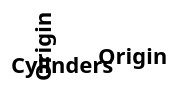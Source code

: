 {
  "$schema": "https://vega.github.io/schema/vega-lite/v3.json",
  "description": "CacheViz timeline",
  "data": {
    "values": []
  },
  "mark": "square",
  "encoding": {
    "y": {
      "field": "Origin",
      "type": "ordinal"
    },
    "x": {
      "field": "Cylinders",
      "type": "ordinal"
    },
    "size": {
      "field": "Origin",
      "type": "ordinal"
    }
  }
}
